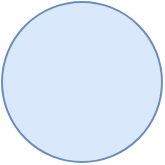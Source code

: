 <mxfile>
    <diagram id="8ZwN4OfdKFKBkNtnu7Gj" name="Página-1">
        <mxGraphModel dx="434" dy="389" grid="1" gridSize="10" guides="1" tooltips="1" connect="1" arrows="1" fold="1" page="1" pageScale="1" pageWidth="827" pageHeight="1169" math="0" shadow="0">
            <root>
                <mxCell id="0"/>
                <mxCell id="1" parent="0"/>
                <mxCell id="2" value="" style="ellipse;whiteSpace=wrap;html=1;aspect=fixed;fillColor=#dae8fc;strokeColor=#6c8ebf;" vertex="1" parent="1">
                    <mxGeometry x="210" y="110" width="80" height="80" as="geometry"/>
                </mxCell>
            </root>
        </mxGraphModel>
    </diagram>
</mxfile>